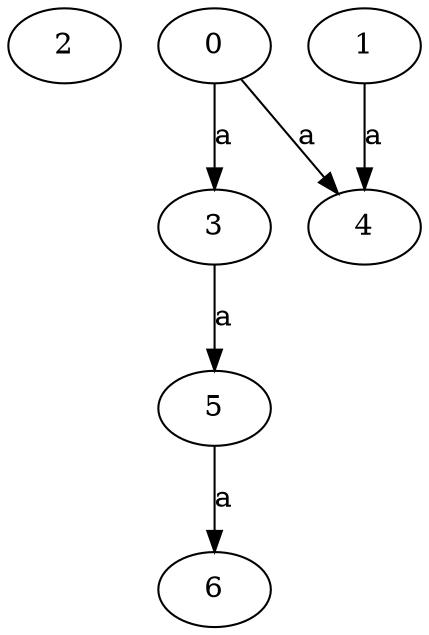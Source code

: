 strict digraph  {
2;
0;
3;
1;
4;
5;
6;
0 -> 3  [label=a];
0 -> 4  [label=a];
3 -> 5  [label=a];
1 -> 4  [label=a];
5 -> 6  [label=a];
}
